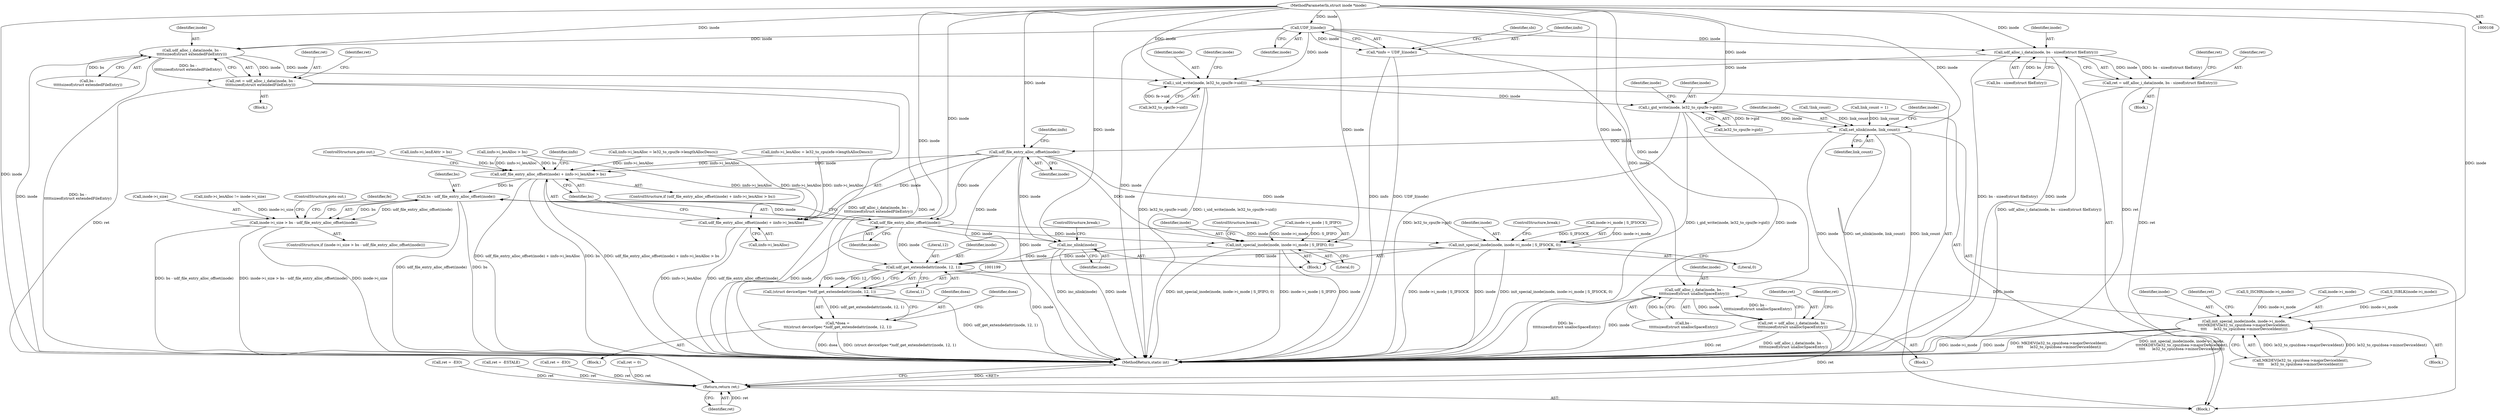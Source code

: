 digraph "0_linux_23b133bdc452aa441fcb9b82cbf6dd05cfd342d0@pointer" {
"1000122" [label="(Call,UDF_I(inode))"];
"1000109" [label="(MethodParameterIn,struct inode *inode)"];
"1000120" [label="(Call,*iinfo = UDF_I(inode))"];
"1000433" [label="(Call,udf_alloc_i_data(inode, bs -\n\t\t\t\t\tsizeof(struct extendedFileEntry)))"];
"1000431" [label="(Call,ret = udf_alloc_i_data(inode, bs -\n\t\t\t\t\tsizeof(struct extendedFileEntry)))"];
"1001229" [label="(Return,return ret;)"];
"1000577" [label="(Call,i_uid_write(inode, le32_to_cpu(fe->uid)))"];
"1000611" [label="(Call,i_gid_write(inode, le32_to_cpu(fe->gid)))"];
"1000729" [label="(Call,set_nlink(inode, link_count))"];
"1000994" [label="(Call,udf_file_entry_alloc_offset(inode))"];
"1000992" [label="(Call,udf_file_entry_alloc_offset(inode) + iinfo->i_lenAlloc > bs)"];
"1001022" [label="(Call,bs - udf_file_entry_alloc_offset(inode))"];
"1001018" [label="(Call,inode->i_size > bs - udf_file_entry_alloc_offset(inode))"];
"1000993" [label="(Call,udf_file_entry_alloc_offset(inode) + iinfo->i_lenAlloc)"];
"1001024" [label="(Call,udf_file_entry_alloc_offset(inode))"];
"1001052" [label="(Call,inc_nlink(inode))"];
"1001200" [label="(Call,udf_get_extendedattr(inode, 12, 1))"];
"1001198" [label="(Call,(struct deviceSpec *)udf_get_extendedattr(inode, 12, 1))"];
"1001196" [label="(Call,*dsea =\n\t\t\t(struct deviceSpec *)udf_get_extendedattr(inode, 12, 1))"];
"1001207" [label="(Call,init_special_inode(inode, inode->i_mode,\n\t\t\t\tMKDEV(le32_to_cpu(dsea->majorDeviceIdent),\n\t\t\t\t      le32_to_cpu(dsea->minorDeviceIdent))))"];
"1001115" [label="(Call,init_special_inode(inode, inode->i_mode | S_IFIFO, 0))"];
"1001125" [label="(Call,init_special_inode(inode, inode->i_mode | S_IFSOCK, 0))"];
"1000481" [label="(Call,udf_alloc_i_data(inode, bs - sizeof(struct fileEntry)))"];
"1000479" [label="(Call,ret = udf_alloc_i_data(inode, bs - sizeof(struct fileEntry)))"];
"1000541" [label="(Call,udf_alloc_i_data(inode, bs -\n\t\t\t\t\tsizeof(struct unallocSpaceEntry)))"];
"1000539" [label="(Call,ret = udf_alloc_i_data(inode, bs -\n\t\t\t\t\tsizeof(struct unallocSpaceEntry)))"];
"1000714" [label="(Call,!link_count)"];
"1001212" [label="(Call,MKDEV(le32_to_cpu(dsea->majorDeviceIdent),\n\t\t\t\t      le32_to_cpu(dsea->minorDeviceIdent)))"];
"1001196" [label="(Call,*dsea =\n\t\t\t(struct deviceSpec *)udf_get_extendedattr(inode, 12, 1))"];
"1001206" [label="(Block,)"];
"1001202" [label="(Literal,12)"];
"1001197" [label="(Identifier,dsea)"];
"1000729" [label="(Call,set_nlink(inode, link_count))"];
"1000468" [label="(Block,)"];
"1000479" [label="(Call,ret = udf_alloc_i_data(inode, bs - sizeof(struct fileEntry)))"];
"1001025" [label="(Identifier,inode)"];
"1001231" [label="(MethodReturn,static int)"];
"1001203" [label="(Literal,1)"];
"1001208" [label="(Identifier,inode)"];
"1000548" [label="(Identifier,ret)"];
"1000726" [label="(Call,link_count = 1)"];
"1000541" [label="(Call,udf_alloc_i_data(inode, bs -\n\t\t\t\t\tsizeof(struct unallocSpaceEntry)))"];
"1000992" [label="(Call,udf_file_entry_alloc_offset(inode) + iinfo->i_lenAlloc > bs)"];
"1001019" [label="(Call,inode->i_size)"];
"1000578" [label="(Identifier,inode)"];
"1000985" [label="(Call,iinfo->i_lenAlloc > bs)"];
"1000431" [label="(Call,ret = udf_alloc_i_data(inode, bs -\n\t\t\t\t\tsizeof(struct extendedFileEntry)))"];
"1000123" [label="(Identifier,inode)"];
"1001133" [label="(ControlStructure,break;)"];
"1001024" [label="(Call,udf_file_entry_alloc_offset(inode))"];
"1000568" [label="(Call,ret = -EIO)"];
"1000126" [label="(Identifier,sbi)"];
"1000734" [label="(Identifier,inode)"];
"1001224" [label="(Identifier,ret)"];
"1000483" [label="(Call,bs - sizeof(struct fileEntry))"];
"1000109" [label="(MethodParameterIn,struct inode *inode)"];
"1001125" [label="(Call,init_special_inode(inode, inode->i_mode | S_IFSOCK, 0))"];
"1000837" [label="(Call,iinfo->i_lenAlloc = le32_to_cpu(fe->lengthAllocDescs))"];
"1000120" [label="(Call,*iinfo = UDF_I(inode))"];
"1000432" [label="(Identifier,ret)"];
"1001022" [label="(Call,bs - udf_file_entry_alloc_offset(inode))"];
"1001052" [label="(Call,inc_nlink(inode))"];
"1000542" [label="(Identifier,inode)"];
"1000955" [label="(Call,iinfo->i_lenAlloc = le32_to_cpu(efe->lengthAllocDescs))"];
"1000488" [label="(Identifier,ret)"];
"1001186" [label="(Call,S_ISCHR(inode->i_mode))"];
"1000433" [label="(Call,udf_alloc_i_data(inode, bs -\n\t\t\t\t\tsizeof(struct extendedFileEntry)))"];
"1000588" [label="(Identifier,inode)"];
"1001018" [label="(Call,inode->i_size > bs - udf_file_entry_alloc_offset(inode))"];
"1000994" [label="(Call,udf_file_entry_alloc_offset(inode))"];
"1000731" [label="(Identifier,link_count)"];
"1000482" [label="(Identifier,inode)"];
"1000721" [label="(Call,ret = -ESTALE)"];
"1000122" [label="(Call,UDF_I(inode))"];
"1001033" [label="(Block,)"];
"1000730" [label="(Identifier,inode)"];
"1001230" [label="(Identifier,ret)"];
"1000622" [label="(Identifier,inode)"];
"1000540" [label="(Identifier,ret)"];
"1001115" [label="(Call,init_special_inode(inode, inode->i_mode | S_IFIFO, 0))"];
"1001209" [label="(Call,inode->i_mode)"];
"1001117" [label="(Call,inode->i_mode | S_IFIFO)"];
"1000111" [label="(Block,)"];
"1001009" [label="(Call,iinfo->i_lenAlloc != inode->i_size)"];
"1001004" [label="(Identifier,iinfo)"];
"1001194" [label="(Block,)"];
"1000995" [label="(Identifier,inode)"];
"1000480" [label="(Identifier,ret)"];
"1000611" [label="(Call,i_gid_write(inode, le32_to_cpu(fe->gid)))"];
"1000996" [label="(Call,iinfo->i_lenAlloc)"];
"1000539" [label="(Call,ret = udf_alloc_i_data(inode, bs -\n\t\t\t\t\tsizeof(struct unallocSpaceEntry)))"];
"1001026" [label="(ControlStructure,goto out;)"];
"1001229" [label="(Return,return ret;)"];
"1001122" [label="(Literal,0)"];
"1000613" [label="(Call,le32_to_cpu(fe->gid))"];
"1000999" [label="(Identifier,bs)"];
"1001205" [label="(Identifier,dsea)"];
"1001207" [label="(Call,init_special_inode(inode, inode->i_mode,\n\t\t\t\tMKDEV(le32_to_cpu(dsea->majorDeviceIdent),\n\t\t\t\t      le32_to_cpu(dsea->minorDeviceIdent))))"];
"1000993" [label="(Call,udf_file_entry_alloc_offset(inode) + iinfo->i_lenAlloc)"];
"1000152" [label="(Call,ret = -EIO)"];
"1000420" [label="(Block,)"];
"1001054" [label="(ControlStructure,break;)"];
"1000516" [label="(Block,)"];
"1001127" [label="(Call,inode->i_mode | S_IFSOCK)"];
"1000997" [label="(Identifier,iinfo)"];
"1000543" [label="(Call,bs -\n\t\t\t\t\tsizeof(struct unallocSpaceEntry))"];
"1001198" [label="(Call,(struct deviceSpec *)udf_get_extendedattr(inode, 12, 1))"];
"1001053" [label="(Identifier,inode)"];
"1000121" [label="(Identifier,iinfo)"];
"1000579" [label="(Call,le32_to_cpu(fe->uid))"];
"1000612" [label="(Identifier,inode)"];
"1000481" [label="(Call,udf_alloc_i_data(inode, bs - sizeof(struct fileEntry)))"];
"1001126" [label="(Identifier,inode)"];
"1001201" [label="(Identifier,inode)"];
"1001017" [label="(ControlStructure,if (inode->i_size > bs - udf_file_entry_alloc_offset(inode)))"];
"1000577" [label="(Call,i_uid_write(inode, le32_to_cpu(fe->uid)))"];
"1001132" [label="(Literal,0)"];
"1001190" [label="(Call,S_ISBLK(inode->i_mode))"];
"1001223" [label="(Call,ret = 0)"];
"1001023" [label="(Identifier,bs)"];
"1001116" [label="(Identifier,inode)"];
"1001200" [label="(Call,udf_get_extendedattr(inode, 12, 1))"];
"1000991" [label="(ControlStructure,if (udf_file_entry_alloc_offset(inode) + iinfo->i_lenAlloc > bs))"];
"1001123" [label="(ControlStructure,break;)"];
"1001000" [label="(ControlStructure,goto out;)"];
"1000434" [label="(Identifier,inode)"];
"1001030" [label="(Identifier,fe)"];
"1000440" [label="(Identifier,ret)"];
"1000980" [label="(Call,iinfo->i_lenEAttr > bs)"];
"1000435" [label="(Call,bs -\n\t\t\t\t\tsizeof(struct extendedFileEntry))"];
"1000122" -> "1000120"  [label="AST: "];
"1000122" -> "1000123"  [label="CFG: "];
"1000123" -> "1000122"  [label="AST: "];
"1000120" -> "1000122"  [label="CFG: "];
"1000122" -> "1001231"  [label="DDG: inode"];
"1000122" -> "1000120"  [label="DDG: inode"];
"1000109" -> "1000122"  [label="DDG: inode"];
"1000122" -> "1000433"  [label="DDG: inode"];
"1000122" -> "1000481"  [label="DDG: inode"];
"1000122" -> "1000541"  [label="DDG: inode"];
"1000122" -> "1000577"  [label="DDG: inode"];
"1000109" -> "1000108"  [label="AST: "];
"1000109" -> "1001231"  [label="DDG: inode"];
"1000109" -> "1000433"  [label="DDG: inode"];
"1000109" -> "1000481"  [label="DDG: inode"];
"1000109" -> "1000541"  [label="DDG: inode"];
"1000109" -> "1000577"  [label="DDG: inode"];
"1000109" -> "1000611"  [label="DDG: inode"];
"1000109" -> "1000729"  [label="DDG: inode"];
"1000109" -> "1000994"  [label="DDG: inode"];
"1000109" -> "1001024"  [label="DDG: inode"];
"1000109" -> "1001052"  [label="DDG: inode"];
"1000109" -> "1001115"  [label="DDG: inode"];
"1000109" -> "1001125"  [label="DDG: inode"];
"1000109" -> "1001200"  [label="DDG: inode"];
"1000109" -> "1001207"  [label="DDG: inode"];
"1000120" -> "1000111"  [label="AST: "];
"1000121" -> "1000120"  [label="AST: "];
"1000126" -> "1000120"  [label="CFG: "];
"1000120" -> "1001231"  [label="DDG: iinfo"];
"1000120" -> "1001231"  [label="DDG: UDF_I(inode)"];
"1000433" -> "1000431"  [label="AST: "];
"1000433" -> "1000435"  [label="CFG: "];
"1000434" -> "1000433"  [label="AST: "];
"1000435" -> "1000433"  [label="AST: "];
"1000431" -> "1000433"  [label="CFG: "];
"1000433" -> "1001231"  [label="DDG: inode"];
"1000433" -> "1001231"  [label="DDG: bs -\n\t\t\t\t\tsizeof(struct extendedFileEntry)"];
"1000433" -> "1000431"  [label="DDG: inode"];
"1000433" -> "1000431"  [label="DDG: bs -\n\t\t\t\t\tsizeof(struct extendedFileEntry)"];
"1000435" -> "1000433"  [label="DDG: bs"];
"1000433" -> "1000577"  [label="DDG: inode"];
"1000431" -> "1000420"  [label="AST: "];
"1000432" -> "1000431"  [label="AST: "];
"1000440" -> "1000431"  [label="CFG: "];
"1000431" -> "1001231"  [label="DDG: ret"];
"1000431" -> "1001231"  [label="DDG: udf_alloc_i_data(inode, bs -\n\t\t\t\t\tsizeof(struct extendedFileEntry))"];
"1000431" -> "1001229"  [label="DDG: ret"];
"1001229" -> "1000111"  [label="AST: "];
"1001229" -> "1001230"  [label="CFG: "];
"1001230" -> "1001229"  [label="AST: "];
"1001231" -> "1001229"  [label="CFG: "];
"1001229" -> "1001231"  [label="DDG: <RET>"];
"1001230" -> "1001229"  [label="DDG: ret"];
"1000539" -> "1001229"  [label="DDG: ret"];
"1000568" -> "1001229"  [label="DDG: ret"];
"1000721" -> "1001229"  [label="DDG: ret"];
"1001223" -> "1001229"  [label="DDG: ret"];
"1000479" -> "1001229"  [label="DDG: ret"];
"1000152" -> "1001229"  [label="DDG: ret"];
"1000577" -> "1000111"  [label="AST: "];
"1000577" -> "1000579"  [label="CFG: "];
"1000578" -> "1000577"  [label="AST: "];
"1000579" -> "1000577"  [label="AST: "];
"1000588" -> "1000577"  [label="CFG: "];
"1000577" -> "1001231"  [label="DDG: le32_to_cpu(fe->uid)"];
"1000577" -> "1001231"  [label="DDG: i_uid_write(inode, le32_to_cpu(fe->uid))"];
"1000481" -> "1000577"  [label="DDG: inode"];
"1000579" -> "1000577"  [label="DDG: fe->uid"];
"1000577" -> "1000611"  [label="DDG: inode"];
"1000611" -> "1000111"  [label="AST: "];
"1000611" -> "1000613"  [label="CFG: "];
"1000612" -> "1000611"  [label="AST: "];
"1000613" -> "1000611"  [label="AST: "];
"1000622" -> "1000611"  [label="CFG: "];
"1000611" -> "1001231"  [label="DDG: le32_to_cpu(fe->gid)"];
"1000611" -> "1001231"  [label="DDG: i_gid_write(inode, le32_to_cpu(fe->gid))"];
"1000611" -> "1001231"  [label="DDG: inode"];
"1000613" -> "1000611"  [label="DDG: fe->gid"];
"1000611" -> "1000729"  [label="DDG: inode"];
"1000729" -> "1000111"  [label="AST: "];
"1000729" -> "1000731"  [label="CFG: "];
"1000730" -> "1000729"  [label="AST: "];
"1000731" -> "1000729"  [label="AST: "];
"1000734" -> "1000729"  [label="CFG: "];
"1000729" -> "1001231"  [label="DDG: inode"];
"1000729" -> "1001231"  [label="DDG: set_nlink(inode, link_count)"];
"1000729" -> "1001231"  [label="DDG: link_count"];
"1000714" -> "1000729"  [label="DDG: link_count"];
"1000726" -> "1000729"  [label="DDG: link_count"];
"1000729" -> "1000994"  [label="DDG: inode"];
"1000994" -> "1000993"  [label="AST: "];
"1000994" -> "1000995"  [label="CFG: "];
"1000995" -> "1000994"  [label="AST: "];
"1000997" -> "1000994"  [label="CFG: "];
"1000994" -> "1001231"  [label="DDG: inode"];
"1000994" -> "1000992"  [label="DDG: inode"];
"1000994" -> "1000993"  [label="DDG: inode"];
"1000994" -> "1001024"  [label="DDG: inode"];
"1000994" -> "1001052"  [label="DDG: inode"];
"1000994" -> "1001115"  [label="DDG: inode"];
"1000994" -> "1001125"  [label="DDG: inode"];
"1000994" -> "1001200"  [label="DDG: inode"];
"1000992" -> "1000991"  [label="AST: "];
"1000992" -> "1000999"  [label="CFG: "];
"1000993" -> "1000992"  [label="AST: "];
"1000999" -> "1000992"  [label="AST: "];
"1001000" -> "1000992"  [label="CFG: "];
"1001004" -> "1000992"  [label="CFG: "];
"1000992" -> "1001231"  [label="DDG: udf_file_entry_alloc_offset(inode) + iinfo->i_lenAlloc"];
"1000992" -> "1001231"  [label="DDG: bs"];
"1000992" -> "1001231"  [label="DDG: udf_file_entry_alloc_offset(inode) + iinfo->i_lenAlloc > bs"];
"1000837" -> "1000992"  [label="DDG: iinfo->i_lenAlloc"];
"1000985" -> "1000992"  [label="DDG: iinfo->i_lenAlloc"];
"1000985" -> "1000992"  [label="DDG: bs"];
"1000955" -> "1000992"  [label="DDG: iinfo->i_lenAlloc"];
"1000980" -> "1000992"  [label="DDG: bs"];
"1000992" -> "1001022"  [label="DDG: bs"];
"1001022" -> "1001018"  [label="AST: "];
"1001022" -> "1001024"  [label="CFG: "];
"1001023" -> "1001022"  [label="AST: "];
"1001024" -> "1001022"  [label="AST: "];
"1001018" -> "1001022"  [label="CFG: "];
"1001022" -> "1001231"  [label="DDG: udf_file_entry_alloc_offset(inode)"];
"1001022" -> "1001231"  [label="DDG: bs"];
"1001022" -> "1001018"  [label="DDG: bs"];
"1001022" -> "1001018"  [label="DDG: udf_file_entry_alloc_offset(inode)"];
"1001024" -> "1001022"  [label="DDG: inode"];
"1001018" -> "1001017"  [label="AST: "];
"1001019" -> "1001018"  [label="AST: "];
"1001026" -> "1001018"  [label="CFG: "];
"1001030" -> "1001018"  [label="CFG: "];
"1001018" -> "1001231"  [label="DDG: inode->i_size > bs - udf_file_entry_alloc_offset(inode)"];
"1001018" -> "1001231"  [label="DDG: inode->i_size"];
"1001018" -> "1001231"  [label="DDG: bs - udf_file_entry_alloc_offset(inode)"];
"1001009" -> "1001018"  [label="DDG: inode->i_size"];
"1000993" -> "1000996"  [label="CFG: "];
"1000996" -> "1000993"  [label="AST: "];
"1000999" -> "1000993"  [label="CFG: "];
"1000993" -> "1001231"  [label="DDG: iinfo->i_lenAlloc"];
"1000993" -> "1001231"  [label="DDG: udf_file_entry_alloc_offset(inode)"];
"1000837" -> "1000993"  [label="DDG: iinfo->i_lenAlloc"];
"1000985" -> "1000993"  [label="DDG: iinfo->i_lenAlloc"];
"1000955" -> "1000993"  [label="DDG: iinfo->i_lenAlloc"];
"1001024" -> "1001025"  [label="CFG: "];
"1001025" -> "1001024"  [label="AST: "];
"1001024" -> "1001231"  [label="DDG: inode"];
"1001024" -> "1001052"  [label="DDG: inode"];
"1001024" -> "1001115"  [label="DDG: inode"];
"1001024" -> "1001125"  [label="DDG: inode"];
"1001024" -> "1001200"  [label="DDG: inode"];
"1001052" -> "1001033"  [label="AST: "];
"1001052" -> "1001053"  [label="CFG: "];
"1001053" -> "1001052"  [label="AST: "];
"1001054" -> "1001052"  [label="CFG: "];
"1001052" -> "1001231"  [label="DDG: inc_nlink(inode)"];
"1001052" -> "1001231"  [label="DDG: inode"];
"1001052" -> "1001200"  [label="DDG: inode"];
"1001200" -> "1001198"  [label="AST: "];
"1001200" -> "1001203"  [label="CFG: "];
"1001201" -> "1001200"  [label="AST: "];
"1001202" -> "1001200"  [label="AST: "];
"1001203" -> "1001200"  [label="AST: "];
"1001198" -> "1001200"  [label="CFG: "];
"1001200" -> "1001231"  [label="DDG: inode"];
"1001200" -> "1001198"  [label="DDG: inode"];
"1001200" -> "1001198"  [label="DDG: 12"];
"1001200" -> "1001198"  [label="DDG: 1"];
"1001115" -> "1001200"  [label="DDG: inode"];
"1001125" -> "1001200"  [label="DDG: inode"];
"1001200" -> "1001207"  [label="DDG: inode"];
"1001198" -> "1001196"  [label="AST: "];
"1001199" -> "1001198"  [label="AST: "];
"1001196" -> "1001198"  [label="CFG: "];
"1001198" -> "1001231"  [label="DDG: udf_get_extendedattr(inode, 12, 1)"];
"1001198" -> "1001196"  [label="DDG: udf_get_extendedattr(inode, 12, 1)"];
"1001196" -> "1001194"  [label="AST: "];
"1001197" -> "1001196"  [label="AST: "];
"1001205" -> "1001196"  [label="CFG: "];
"1001196" -> "1001231"  [label="DDG: dsea"];
"1001196" -> "1001231"  [label="DDG: (struct deviceSpec *)udf_get_extendedattr(inode, 12, 1)"];
"1001207" -> "1001206"  [label="AST: "];
"1001207" -> "1001212"  [label="CFG: "];
"1001208" -> "1001207"  [label="AST: "];
"1001209" -> "1001207"  [label="AST: "];
"1001212" -> "1001207"  [label="AST: "];
"1001224" -> "1001207"  [label="CFG: "];
"1001207" -> "1001231"  [label="DDG: inode->i_mode"];
"1001207" -> "1001231"  [label="DDG: inode"];
"1001207" -> "1001231"  [label="DDG: MKDEV(le32_to_cpu(dsea->majorDeviceIdent),\n\t\t\t\t      le32_to_cpu(dsea->minorDeviceIdent))"];
"1001207" -> "1001231"  [label="DDG: init_special_inode(inode, inode->i_mode,\n\t\t\t\tMKDEV(le32_to_cpu(dsea->majorDeviceIdent),\n\t\t\t\t      le32_to_cpu(dsea->minorDeviceIdent)))"];
"1001190" -> "1001207"  [label="DDG: inode->i_mode"];
"1001186" -> "1001207"  [label="DDG: inode->i_mode"];
"1001212" -> "1001207"  [label="DDG: le32_to_cpu(dsea->majorDeviceIdent)"];
"1001212" -> "1001207"  [label="DDG: le32_to_cpu(dsea->minorDeviceIdent)"];
"1001115" -> "1001033"  [label="AST: "];
"1001115" -> "1001122"  [label="CFG: "];
"1001116" -> "1001115"  [label="AST: "];
"1001117" -> "1001115"  [label="AST: "];
"1001122" -> "1001115"  [label="AST: "];
"1001123" -> "1001115"  [label="CFG: "];
"1001115" -> "1001231"  [label="DDG: inode"];
"1001115" -> "1001231"  [label="DDG: init_special_inode(inode, inode->i_mode | S_IFIFO, 0)"];
"1001115" -> "1001231"  [label="DDG: inode->i_mode | S_IFIFO"];
"1001117" -> "1001115"  [label="DDG: inode->i_mode"];
"1001117" -> "1001115"  [label="DDG: S_IFIFO"];
"1001125" -> "1001033"  [label="AST: "];
"1001125" -> "1001132"  [label="CFG: "];
"1001126" -> "1001125"  [label="AST: "];
"1001127" -> "1001125"  [label="AST: "];
"1001132" -> "1001125"  [label="AST: "];
"1001133" -> "1001125"  [label="CFG: "];
"1001125" -> "1001231"  [label="DDG: inode->i_mode | S_IFSOCK"];
"1001125" -> "1001231"  [label="DDG: inode"];
"1001125" -> "1001231"  [label="DDG: init_special_inode(inode, inode->i_mode | S_IFSOCK, 0)"];
"1001127" -> "1001125"  [label="DDG: inode->i_mode"];
"1001127" -> "1001125"  [label="DDG: S_IFSOCK"];
"1000481" -> "1000479"  [label="AST: "];
"1000481" -> "1000483"  [label="CFG: "];
"1000482" -> "1000481"  [label="AST: "];
"1000483" -> "1000481"  [label="AST: "];
"1000479" -> "1000481"  [label="CFG: "];
"1000481" -> "1001231"  [label="DDG: bs - sizeof(struct fileEntry)"];
"1000481" -> "1001231"  [label="DDG: inode"];
"1000481" -> "1000479"  [label="DDG: inode"];
"1000481" -> "1000479"  [label="DDG: bs - sizeof(struct fileEntry)"];
"1000483" -> "1000481"  [label="DDG: bs"];
"1000479" -> "1000468"  [label="AST: "];
"1000480" -> "1000479"  [label="AST: "];
"1000488" -> "1000479"  [label="CFG: "];
"1000479" -> "1001231"  [label="DDG: ret"];
"1000479" -> "1001231"  [label="DDG: udf_alloc_i_data(inode, bs - sizeof(struct fileEntry))"];
"1000541" -> "1000539"  [label="AST: "];
"1000541" -> "1000543"  [label="CFG: "];
"1000542" -> "1000541"  [label="AST: "];
"1000543" -> "1000541"  [label="AST: "];
"1000539" -> "1000541"  [label="CFG: "];
"1000541" -> "1001231"  [label="DDG: bs -\n\t\t\t\t\tsizeof(struct unallocSpaceEntry)"];
"1000541" -> "1001231"  [label="DDG: inode"];
"1000541" -> "1000539"  [label="DDG: inode"];
"1000541" -> "1000539"  [label="DDG: bs -\n\t\t\t\t\tsizeof(struct unallocSpaceEntry)"];
"1000543" -> "1000541"  [label="DDG: bs"];
"1000539" -> "1000516"  [label="AST: "];
"1000540" -> "1000539"  [label="AST: "];
"1000548" -> "1000539"  [label="CFG: "];
"1000539" -> "1001231"  [label="DDG: ret"];
"1000539" -> "1001231"  [label="DDG: udf_alloc_i_data(inode, bs -\n\t\t\t\t\tsizeof(struct unallocSpaceEntry))"];
}
